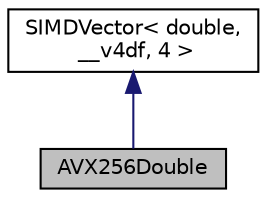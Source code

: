 digraph "AVX256Double"
{
  edge [fontname="Helvetica",fontsize="10",labelfontname="Helvetica",labelfontsize="10"];
  node [fontname="Helvetica",fontsize="10",shape=record];
  Node2 [label="AVX256Double",height=0.2,width=0.4,color="black", fillcolor="grey75", style="filled", fontcolor="black"];
  Node3 -> Node2 [dir="back",color="midnightblue",fontsize="10",style="solid",fontname="Helvetica"];
  Node3 [label="SIMDVector\< double,\l __v4df, 4 \>",height=0.2,width=0.4,color="black", fillcolor="white", style="filled",URL="$struct_s_i_m_d_vector.html"];
}
